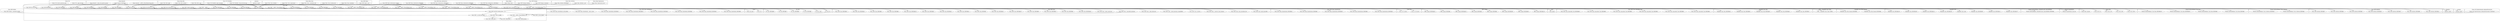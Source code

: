 digraph {
graph [overlap=false]
subgraph cluster_Class_MOP_Class_Immutable_Trait {
	label="Class::MOP::Class::Immutable::Trait";
	"Class::MOP::Class::Immutable::Trait::BEGIN@4";
	"Class::MOP::Class::Immutable::Trait::BEGIN@8";
	"Class::MOP::Class::Immutable::Trait::BEGIN@3";
	"Class::MOP::Class::Immutable::Trait::BEGIN@6";
	"Class::MOP::Class::Immutable::Trait::BEGIN@9";
	"Class::MOP::Class::Immutable::Trait::BEGIN@36";
}
subgraph cluster_Class_MOP_Module {
	label="Class::MOP::Module";
	"Class::MOP::Module::_instantiate_module";
}
subgraph cluster_warnings {
	label="warnings";
	"warnings::import";
}
subgraph cluster_Moose_Exporter {
	label="Moose::Exporter";
	"Moose::Exporter::__ANON__[Moose/Exporter.pm:255]";
	"Moose::Exporter::_make_sub_exporter_params";
	"Moose::Exporter::BEGIN@11";
}
subgraph cluster_SimpleDB_Class_Item {
	label="SimpleDB::Class::Item";
	"SimpleDB::Class::Item::BEGIN@17";
	"SimpleDB::Class::Item::BEGIN@25";
	"SimpleDB::Class::Item::BEGIN@19";
	"SimpleDB::Class::Item::BEGIN@20";
	"SimpleDB::Class::Item::BEGIN@18";
}
subgraph cluster_Class_MOP_Mixin_HasMethods {
	label="Class::MOP::Mixin::HasMethods";
	"Class::MOP::Mixin::HasMethods::BEGIN@14";
	"Class::MOP::Mixin::HasMethods::BEGIN@12";
	"Class::MOP::Mixin::HasMethods::_code_is_mine";
	"Class::MOP::Mixin::HasMethods::BEGIN@11";
	"Class::MOP::Mixin::HasMethods::BEGIN@4";
	"Class::MOP::Mixin::HasMethods::add_method";
	"Class::MOP::Mixin::HasMethods::BEGIN@3";
	"Class::MOP::Mixin::HasMethods::BEGIN@10";
}
subgraph cluster_Moose_Meta_Role {
	label="Moose::Meta::Role";
	"Moose::Meta::Role::_new";
	"Moose::Meta::Role::apply";
	"Moose::Meta::Role::initialize";
}
subgraph cluster_Moose {
	label="Moose";
	"Moose::init_meta";
	"Moose::has";
}
subgraph cluster_Moose_Util_MetaRole {
	label="Moose::Util::MetaRole";
	"Moose::Util::MetaRole::_fixup_old_style_args";
	"Moose::Util::MetaRole::apply_metaroles";
}
subgraph cluster___TYPE___SimpleDB_Class_Types {
	label="__TYPE__::SimpleDB::Class::Types";
	"__TYPE__::SimpleDB::Class::Types::SdbStr";
}
subgraph cluster_Try_Tiny {
	label="Try::Tiny";
	"Try::Tiny::BEGIN@6";
	"Try::Tiny::catch";
	"Try::Tiny::BEGIN@8";
	"Try::Tiny::BEGIN@3";
	"Try::Tiny::try";
	"Try::Tiny::BEGIN@46";
}
subgraph cluster_SimpleDB_Class_Role_Itemized {
	label="SimpleDB::Class::Role::Itemized";
	"SimpleDB::Class::Role::Itemized::BEGIN@4";
	"SimpleDB::Class::Role::Itemized::BEGIN@3";
}
subgraph cluster_metaclass {
	label="metaclass";
	"metaclass::import";
}
subgraph cluster_Scalar_Util {
	label="Scalar::Util";
	"Scalar::Util::blessed";
	"Scalar::Util::weaken";
}
subgraph cluster_Moose_Meta_Class {
	label="Moose::Meta::Class";
	"Moose::Meta::Class::reinitialize";
	"Moose::Meta::Class::_reinitialize_with";
	"Moose::Meta::Class::excludes_role";
	"Moose::Meta::Class::initialize";
	"Moose::Meta::Class::superclasses";
}
subgraph cluster_SimpleDB_Class {
	label="SimpleDB::Class";
	"SimpleDB::Class::BEGIN@138";
	"SimpleDB::Class::BEGIN@139";
	"SimpleDB::Class::BEGIN@137";
	"SimpleDB::Class::BEGIN@141";
	"SimpleDB::Class::BEGIN@450";
	"SimpleDB::Class::meta";
	"SimpleDB::Class::BEGIN@140";
	"SimpleDB::Class::BEGIN@142";
}
subgraph cluster_MRO_Compat {
	label="MRO::Compat";
	"MRO::Compat::BEGIN@2";
	"MRO::Compat::BEGIN@225";
	"MRO::Compat::BEGIN@116";
	"MRO::Compat::BEGIN@39";
	"MRO::Compat::BEGIN@256";
	"MRO::Compat::BEGIN@3";
	"MRO::Compat::BEGIN@10";
	"MRO::Compat::BEGIN@226";
}
subgraph cluster_Class_MOP_Object {
	label="Class::MOP::Object";
	"Class::MOP::Object::_new";
}
subgraph cluster_Moose_Util {
	label="Moose::Util";
	"Moose::Util::_apply_all_roles";
	"Moose::Util::resolve_metaclass_alias";
}
subgraph cluster_strict {
	label="strict";
	"strict::import";
}
subgraph cluster_Class_MOP_Class {
	label="Class::MOP::Class";
	"Class::MOP::Class::BEGIN@14";
	"Class::MOP::Class::_check_metaclass_compatibility";
	"Class::MOP::Class::BEGIN@22";
	"Class::MOP::Class::BEGIN@223";
	"Class::MOP::Class::class_precedence_list";
	"Class::MOP::Class::BEGIN@5";
	"Class::MOP::Class::BEGIN@15";
	"Class::MOP::Class::initialize";
	"Class::MOP::Class::make_immutable";
	"Class::MOP::Class::_inline_constructor";
	"Class::MOP::Class::BEGIN@16";
	"Class::MOP::Class::BEGIN@9";
	"Class::MOP::Class::_construct_class_instance";
	"Class::MOP::Class::_immutable_metaclass";
	"Class::MOP::Class::BEGIN@7";
	"Class::MOP::Class::BEGIN@13";
	"Class::MOP::Class::_inline_destructor";
	"Class::MOP::Class::BEGIN@10";
	"Class::MOP::Class::BEGIN@244";
	"Class::MOP::Class::BEGIN@4";
	"Class::MOP::Class::BEGIN@257";
	"Class::MOP::Class::BEGIN@12";
	"Class::MOP::Class::BEGIN@8";
}
subgraph cluster_Class_MOP {
	label="Class::MOP";
	"Class::MOP::__ANON__[Class/MOP.pm:218]";
	"Class::MOP::BEGIN@16";
	"Class::MOP::BEGIN@17";
	"Class::MOP::get_metaclass_by_name";
	"Class::MOP::weaken_metaclass";
	"Class::MOP::class_of";
	"Class::MOP::__ANON__[Class/MOP.pm:260]";
	"Class::MOP::__ANON__[Class/MOP.pm:286]";
	"Class::MOP::_class_to_pmfile";
	"Class::MOP::remove_metaclass_by_name";
	"Class::MOP::load_class";
	"Class::MOP::__ANON__[Class/MOP.pm:110]";
	"Class::MOP::__ANON__[Class/MOP.pm:321]";
	"Class::MOP::is_class_loaded";
	"Class::MOP::store_metaclass_by_name";
	"Class::MOP::__ANON__";
	"Class::MOP::__ANON__[Class/MOP.pm:305]";
	"Class::MOP::__ANON__[Class/MOP.pm:494]";
	"Class::MOP::CORE:match";
	"Class::MOP::BEGIN@9";
	"Class::MOP::CORE:subst";
	"Class::MOP::BEGIN@4";
	"Class::MOP::__ANON__[Class/MOP.pm:176]";
	"Class::MOP::__ANON__[Class/MOP.pm:103]";
	"Class::MOP::BEGIN@7";
	"Class::MOP::BEGIN@18";
	"Class::MOP::BEGIN@19";
	"Class::MOP::BEGIN@15";
	"Class::MOP::BEGIN@20";
	"Class::MOP::load_first_existing_class";
	"Class::MOP::_is_valid_class_name";
	"Class::MOP::CORE:regcomp";
	"Class::MOP::BEGIN@13";
	"Class::MOP::BEGIN@11";
	"Class::MOP::BEGIN@12";
	"Class::MOP::BEGIN@5";
	"Class::MOP::BEGIN@22";
	"Class::MOP::get_code_info";
}
subgraph cluster_MooseX_AttributeHelpers_MethodProvider_ImmutableHash {
	label="MooseX::AttributeHelpers::MethodProvider::ImmutableHash";
	"MooseX::AttributeHelpers::MethodProvider::ImmutableHash::BEGIN@2";
}
subgraph cluster_Exporter {
	label="Exporter";
	"Exporter::import";
}
subgraph cluster_Class_MOP_Attribute {
	label="Class::MOP::Attribute";
	"Class::MOP::Attribute::BEGIN@7";
	"Class::MOP::Attribute::BEGIN@11";
	"Class::MOP::Attribute::BEGIN@9";
	"Class::MOP::Attribute::BEGIN@17";
	"Class::MOP::Attribute::BEGIN@10";
	"Class::MOP::Attribute::BEGIN@5";
	"Class::MOP::Attribute::BEGIN@4";
}
subgraph cluster_MooseX_ClassAttribute {
	label="MooseX::ClassAttribute";
	"MooseX::ClassAttribute::class_has";
}
subgraph cluster_Moose_Object {
	label="Moose::Object";
	"Moose::Object::does";
}
subgraph cluster_Moose_Role {
	label="Moose::Role";
	"Moose::Role::before";
	"Moose::Role::after";
	"Moose::Role::with";
	"Moose::Role::has";
	"Moose::Role::requires";
}
subgraph cluster_MooseX_AttributeHelpers_Trait_Base {
	label="MooseX::AttributeHelpers::Trait::Base";
	"MooseX::AttributeHelpers::Trait::Base::BEGIN@220";
	"MooseX::AttributeHelpers::Trait::Base::BEGIN@219";
	"MooseX::AttributeHelpers::Trait::Base::BEGIN@3";
	"MooseX::AttributeHelpers::Trait::Base::BEGIN@4";
}
subgraph cluster_MooseX_AttributeHelpers_Trait_Collection {
	label="MooseX::AttributeHelpers::Trait::Collection";
	"MooseX::AttributeHelpers::Trait::Collection::BEGIN@3";
	"MooseX::AttributeHelpers::Trait::Collection::BEGIN@11";
}
subgraph cluster_Class_MOP_Package {
	label="Class::MOP::Package";
	"Class::MOP::Package::reinitialize";
	"Class::MOP::Package::initialize";
}
subgraph cluster_Moose_Util_TypeConstraints_OptimizedConstraints {
	label="Moose::Util::TypeConstraints::OptimizedConstraints";
	"Moose::Util::TypeConstraints::OptimizedConstraints::ClassName";
}
subgraph cluster_Moose_Meta_Attribute {
	label="Moose::Meta::Attribute";
	"Moose::Meta::Attribute::BEGIN@18";
	"Moose::Meta::Attribute::_new";
}
subgraph cluster_Class_MOP_Mixin_AttributeCore {
	label="Class::MOP::Mixin::AttributeCore";
	"Class::MOP::Mixin::AttributeCore::BEGIN@4";
	"Class::MOP::Mixin::AttributeCore::BEGIN@12";
	"Class::MOP::Mixin::AttributeCore::default";
	"Class::MOP::Mixin::AttributeCore::BEGIN@3";
	"Class::MOP::Mixin::AttributeCore::BEGIN@10";
}
subgraph cluster_Class_MOP_Mixin_HasAttributes {
	label="Class::MOP::Mixin::HasAttributes";
	"Class::MOP::Mixin::HasAttributes::BEGIN@13";
	"Class::MOP::Mixin::HasAttributes::BEGIN@4";
	"Class::MOP::Mixin::HasAttributes::BEGIN@10";
	"Class::MOP::Mixin::HasAttributes::BEGIN@3";
	"Class::MOP::Mixin::HasAttributes::BEGIN@11";
}
subgraph cluster_Moose_Meta_TypeCoercion {
	label="Moose::Meta::TypeCoercion";
	"Moose::Meta::TypeCoercion::new";
}
"Class::MOP::BEGIN@18" -> "Class::MOP::Class::BEGIN@14";
"Class::MOP::BEGIN@17" -> "Class::MOP::Mixin::HasMethods::BEGIN@14";
"Moose::Exporter::BEGIN@11" -> "Class::MOP::BEGIN@17";
"Class::MOP::__ANON__[Class/MOP.pm:103]" -> "SimpleDB::Class::BEGIN@140";
"Class::MOP::Mixin::AttributeCore::default" -> "Class::MOP::__ANON__[Class/MOP.pm:260]";
"Moose::Meta::Role::_new" -> "Class::MOP::__ANON__[Class/MOP.pm:260]";
"Class::MOP::BEGIN@19" -> "Class::MOP::Attribute::BEGIN@10";
"Class::MOP::BEGIN@18" -> "Class::MOP::Class::BEGIN@9";
"Class::MOP::load_first_existing_class" -> "Class::MOP::_class_to_pmfile";
"Class::MOP::load_first_existing_class" -> "Try::Tiny::try";
"Moose::Util::_apply_all_roles" -> "Class::MOP::load_class";
"metaclass::import" -> "Class::MOP::load_class";
"Class::MOP::Class::_immutable_metaclass" -> "Class::MOP::load_class";
"Class::MOP::Class::_inline_destructor" -> "Class::MOP::load_class";
"Moose::Meta::Role::apply" -> "Class::MOP::load_class";
"Moose::Meta::Class::superclasses" -> "Class::MOP::load_class";
"Class::MOP::Class::_inline_constructor" -> "Class::MOP::load_class";
"Class::MOP::BEGIN@19" -> "Class::MOP::Attribute::BEGIN@11";
"Class::MOP::__ANON__[Class/MOP.pm:103]" -> "SimpleDB::Class::BEGIN@141";
"Class::MOP::BEGIN@13" -> "Exporter::import";
"Class::MOP::BEGIN@12" -> "Exporter::import";
"Class::MOP::BEGIN@11" -> "Exporter::import";
"Class::MOP::BEGIN@9" -> "MRO::Compat::BEGIN@10";
"Class::MOP::_class_to_pmfile" -> "Class::MOP::CORE:subst";
"Class::MOP::BEGIN@16" -> "Class::MOP::Mixin::HasAttributes::BEGIN@3";
"Class::MOP::__ANON__[Class/MOP.pm:103]" -> "SimpleDB::Class::Item::BEGIN@18";
"Class::MOP::BEGIN@15" -> "Class::MOP::Mixin::AttributeCore::BEGIN@4";
"Class::MOP::__ANON__[Class/MOP.pm:103]" -> "SimpleDB::Class::BEGIN@450";
"Class::MOP::__ANON__[Class/MOP.pm:103]" -> "SimpleDB::Class::meta";
"Class::MOP::BEGIN@17" -> "Class::MOP::Mixin::HasMethods::BEGIN@12";
"Moose::Exporter::BEGIN@11" -> "Class::MOP::BEGIN@19";
"Class::MOP::BEGIN@19" -> "Class::MOP::Attribute::BEGIN@7";
"Class::MOP::BEGIN@18" -> "Class::MOP::Class::BEGIN@10";
"Class::MOP::Module::_instantiate_module" -> "Class::MOP::_is_valid_class_name";
"Class::MOP::load_first_existing_class" -> "Class::MOP::_is_valid_class_name";
"Class::MOP::BEGIN@16" -> "Class::MOP::Mixin::HasAttributes::BEGIN@11";
"Class::MOP::__ANON__[Class/MOP.pm:103]" -> "SimpleDB::Class::Role::Itemized::BEGIN@4";
"Class::MOP::__ANON__[Class/MOP.pm:103]" -> "Class::MOP::Class::Immutable::Trait::BEGIN@9";
"Class::MOP::BEGIN@18" -> "Class::MOP::Class::BEGIN@8";
"Class::MOP::BEGIN@18" -> "Class::MOP::Class::BEGIN@223";
"Class::MOP::BEGIN@13" -> "Try::Tiny::BEGIN@3";
"Class::MOP::BEGIN@18" -> "Class::MOP::Class::BEGIN@5";
"Class::MOP::__ANON__[Class/MOP.pm:103]" -> "Class::MOP::Class::Immutable::Trait::BEGIN@36";
"Class::MOP::__ANON__[Class/MOP.pm:103]" -> "Class::MOP::Class::Immutable::Trait::BEGIN@4";
"Class::MOP::BEGIN@9" -> "MRO::Compat::BEGIN@226";
"Class::MOP::class_of" -> "Scalar::Util::blessed";
"Class::MOP::__ANON__[Class/MOP.pm:103]" -> "SimpleDB::Class::BEGIN@138";
"Class::MOP::Package::initialize" -> "Class::MOP::store_metaclass_by_name";
"Moose::Meta::Class::_reinitialize_with" -> "Class::MOP::store_metaclass_by_name";
"Class::MOP::Class::_construct_class_instance" -> "Class::MOP::store_metaclass_by_name";
"Class::MOP::Class::class_precedence_list" -> "Class::MOP::__ANON__";
"Class::MOP::__ANON__[Class/MOP.pm:103]" -> "SimpleDB::Class::BEGIN@139";
"Class::MOP::BEGIN@9" -> "MRO::Compat::BEGIN@3";
"Class::MOP::Mixin::AttributeCore::default" -> "Class::MOP::__ANON__[Class/MOP.pm:494]";
"Moose::Meta::Attribute::_new" -> "Class::MOP::__ANON__[Class/MOP.pm:494]";
"Class::MOP::__ANON__[Class/MOP.pm:103]" -> "MooseX::AttributeHelpers::Trait::Base::BEGIN@220";
"Class::MOP::BEGIN@17" -> "Class::MOP::Mixin::HasMethods::BEGIN@11";
"Class::MOP::BEGIN@16" -> "Class::MOP::Mixin::HasAttributes::BEGIN@4";
"Class::MOP::__ANON__[Class/MOP.pm:103]" -> "MooseX::AttributeHelpers::Trait::Base::BEGIN@4";
"Class::MOP::BEGIN@16" -> "Class::MOP::Mixin::HasAttributes::BEGIN@13";
"Class::MOP::BEGIN@18" -> "Class::MOP::Class::BEGIN@15";
"Class::MOP::__ANON__[Class/MOP.pm:103]" -> "__TYPE__::SimpleDB::Class::Types::SdbStr";
"Try::Tiny::try" -> "Class::MOP::__ANON__[Class/MOP.pm:103]";
"Moose::Exporter::BEGIN@11" -> "Class::MOP::BEGIN@7";
"Class::MOP::BEGIN@17" -> "Class::MOP::Mixin::HasMethods::BEGIN@4";
"Class::MOP::BEGIN@19" -> "Class::MOP::Attribute::BEGIN@4";
"Class::MOP::__ANON__[Class/MOP.pm:103]" -> "SimpleDB::Class::Item::BEGIN@17";
"Moose::Exporter::BEGIN@11" -> "Class::MOP::BEGIN@15";
"Class::MOP::load_class" -> "Class::MOP::load_first_existing_class";
"Moose::Util::resolve_metaclass_alias" -> "Class::MOP::load_first_existing_class";
"Class::MOP::BEGIN@18" -> "Class::MOP::Class::BEGIN@257";
"Moose::Exporter::BEGIN@11" -> "Class::MOP::BEGIN@13";
"Class::MOP::__ANON__[Class/MOP.pm:103]" -> "Moose::Role::before";
"Class::MOP::BEGIN@18" -> "Class::MOP::Class::BEGIN@12";
"Moose::Exporter::BEGIN@11" -> "Class::MOP::BEGIN@12";
"Moose::Exporter::BEGIN@11" -> "Class::MOP::BEGIN@5";
"Class::MOP::__ANON__[Class/MOP.pm:103]" -> "SimpleDB::Class::Item::BEGIN@19";
"Class::MOP::BEGIN@9" -> "MRO::Compat::BEGIN@116";
"Class::MOP::__ANON__[Class/MOP.pm:103]" -> "Class::MOP::Class::make_immutable";
"Class::MOP::Class::_construct_class_instance" -> "Class::MOP::weaken_metaclass";
"Moose::Meta::Class::reinitialize" -> "Class::MOP::class_of";
"Class::MOP::Object::_new" -> "Class::MOP::class_of";
"Moose::Exporter::__ANON__[Moose/Exporter.pm:255]" -> "Class::MOP::class_of";
"Moose::Object::does" -> "Class::MOP::class_of";
"Moose::Meta::Class::excludes_role" -> "Class::MOP::class_of";
"Moose::Meta::Class::superclasses" -> "Class::MOP::class_of";
"Moose::Util::_apply_all_roles" -> "Class::MOP::class_of";
"MooseX::ClassAttribute::class_has" -> "Class::MOP::class_of";
"Moose::Meta::TypeCoercion::new" -> "Class::MOP::class_of";
"Moose::Util::MetaRole::_fixup_old_style_args" -> "Class::MOP::class_of";
"Moose::Util::MetaRole::apply_metaroles" -> "Class::MOP::class_of";
"Moose::Meta::Attribute::BEGIN@18" -> "Class::MOP::class_of";
"Class::MOP::Mixin::AttributeCore::default" -> "Class::MOP::__ANON__[Class/MOP.pm:286]";
"Moose::Meta::Role::_new" -> "Class::MOP::__ANON__[Class/MOP.pm:286]";
"Class::MOP::load_first_existing_class" -> "Try::Tiny::catch";
"Class::MOP::BEGIN@18" -> "Class::MOP::Class::BEGIN@13";
"Class::MOP::weaken_metaclass" -> "Scalar::Util::weaken";
"Class::MOP::Package::reinitialize" -> "Class::MOP::remove_metaclass_by_name";
"Class::MOP::__ANON__[Class/MOP.pm:103]" -> "SimpleDB::Class::BEGIN@142";
"Class::MOP::__ANON__[Class/MOP.pm:103]" -> "Moose::has";
"Moose::Util::TypeConstraints::OptimizedConstraints::ClassName" -> "Class::MOP::is_class_loaded";
"Class::MOP::load_first_existing_class" -> "Class::MOP::is_class_loaded";
"Class::MOP::Class::_immutable_metaclass" -> "Class::MOP::is_class_loaded";
"Class::MOP::Mixin::AttributeCore::default" -> "Class::MOP::__ANON__[Class/MOP.pm:321]";
"Class::MOP::Mixin::AttributeCore::default" -> "Class::MOP::__ANON__[Class/MOP.pm:305]";
"Moose::Meta::Role::_new" -> "Class::MOP::__ANON__[Class/MOP.pm:305]";
"Class::MOP::__ANON__[Class/MOP.pm:103]" -> "Moose::Role::after";
"Class::MOP::BEGIN@13" -> "Try::Tiny::BEGIN@6";
"Class::MOP::BEGIN@18" -> "Class::MOP::Class::BEGIN@22";
"Class::MOP::__ANON__[Class/MOP.pm:103]" -> "Moose::Role::with";
"Moose::Exporter::BEGIN@11" -> "Class::MOP::BEGIN@4";
"Class::MOP::BEGIN@9" -> "MRO::Compat::BEGIN@256";
"Class::MOP::BEGIN@15" -> "Class::MOP::Mixin::AttributeCore::BEGIN@10";
"Class::MOP::__ANON__[Class/MOP.pm:103]" -> "MooseX::ClassAttribute::class_has";
"Class::MOP::BEGIN@19" -> "Class::MOP::Attribute::BEGIN@17";
"Moose::Exporter::BEGIN@11" -> "Class::MOP::BEGIN@18";
"Class::MOP::BEGIN@18" -> "Class::MOP::Class::BEGIN@7";
"Class::MOP::__ANON__[Class/MOP.pm:103]" -> "Moose::Role::has";
"Class::MOP::BEGIN@18" -> "Class::MOP::Class::BEGIN@244";
"Class::MOP::__ANON__[Class/MOP.pm:103]" -> "SimpleDB::Class::BEGIN@137";
"Class::MOP::BEGIN@9" -> "MRO::Compat::BEGIN@225";
"Class::MOP::BEGIN@18" -> "Class::MOP::Class::BEGIN@4";
"Class::MOP::BEGIN@5" -> "warnings::import";
"Moose::Exporter::BEGIN@11" -> "Class::MOP::BEGIN@11";
"Class::MOP::BEGIN@16" -> "Class::MOP::Mixin::HasAttributes::BEGIN@10";
"Class::MOP::__ANON__[Class/MOP.pm:103]" -> "MooseX::AttributeHelpers::Trait::Collection::BEGIN@11";
"Class::MOP::Mixin::AttributeCore::default" -> "Class::MOP::__ANON__[Class/MOP.pm:218]";
"Moose::Meta::Role::_new" -> "Class::MOP::__ANON__[Class/MOP.pm:218]";
"Moose::Exporter::BEGIN@11" -> "Class::MOP::BEGIN@16";
"Class::MOP::BEGIN@9" -> "MRO::Compat::BEGIN@2";
"Class::MOP::__ANON__[Class/MOP.pm:103]" -> "Class::MOP::Class::Immutable::Trait::BEGIN@3";
"Class::MOP::__ANON__[Class/MOP.pm:103]" -> "Class::MOP::Class::Immutable::Trait::BEGIN@6";
"Class::MOP::Package::initialize" -> "Class::MOP::get_metaclass_by_name";
"Class::MOP::Class::_check_metaclass_compatibility" -> "Class::MOP::get_metaclass_by_name";
"Class::MOP::Class::_construct_class_instance" -> "Class::MOP::get_metaclass_by_name";
"Moose::init_meta" -> "Class::MOP::get_metaclass_by_name";
"Moose::Meta::Class::initialize" -> "Class::MOP::get_metaclass_by_name";
"Class::MOP::Class::initialize" -> "Class::MOP::get_metaclass_by_name";
"Moose::Meta::Role::initialize" -> "Class::MOP::get_metaclass_by_name";
"Class::MOP::BEGIN@9" -> "MRO::Compat::BEGIN@39";
"Class::MOP::__ANON__[Class/MOP.pm:103]" -> "MooseX::AttributeHelpers::Trait::Base::BEGIN@3";
"Class::MOP::BEGIN@15" -> "Class::MOP::Mixin::AttributeCore::BEGIN@12";
"Class::MOP::__ANON__[Class/MOP.pm:103]" -> "MooseX::AttributeHelpers::Trait::Collection::BEGIN@3";
"Try::Tiny::try" -> "Class::MOP::__ANON__[Class/MOP.pm:110]";
"Class::MOP::__ANON__[Class/MOP.pm:103]" -> "Class::MOP::Class::Immutable::Trait::BEGIN@8";
"Class::MOP::__ANON__[Class/MOP.pm:110]" -> "Class::MOP::CORE:match";
"Class::MOP::_is_valid_class_name" -> "Class::MOP::CORE:match";
"Class::MOP::BEGIN@19" -> "Class::MOP::Attribute::BEGIN@9";
"Moose::Exporter::BEGIN@11" -> "Class::MOP::BEGIN@9";
"Class::MOP::BEGIN@13" -> "Try::Tiny::BEGIN@8";
"Class::MOP::__ANON__[Class/MOP.pm:103]" -> "MooseX::AttributeHelpers::Trait::Base::BEGIN@219";
"Class::MOP::BEGIN@17" -> "Class::MOP::Mixin::HasMethods::BEGIN@10";
"Class::MOP::__ANON__[Class/MOP.pm:103]" -> "SimpleDB::Class::Item::BEGIN@20";
"Class::MOP::__ANON__[Class/MOP.pm:103]" -> "SimpleDB::Class::Role::Itemized::BEGIN@3";
"Class::MOP::Mixin::AttributeCore::default" -> "Class::MOP::__ANON__[Class/MOP.pm:176]";
"Moose::Meta::Role::_new" -> "Class::MOP::__ANON__[Class/MOP.pm:176]";
"Class::MOP::BEGIN@19" -> "Class::MOP::Attribute::BEGIN@5";
"Class::MOP::BEGIN@18" -> "Class::MOP::Class::BEGIN@16";
"Class::MOP::__ANON__[Class/MOP.pm:103]" -> "SimpleDB::Class::Item::BEGIN@25";
"Moose::Exporter::BEGIN@11" -> "Class::MOP::BEGIN@20";
"Class::MOP::__ANON__[Class/MOP.pm:110]" -> "Class::MOP::CORE:regcomp";
"Class::MOP::BEGIN@13" -> "Try::Tiny::BEGIN@46";
"Class::MOP::BEGIN@4" -> "strict::import";
"Class::MOP::BEGIN@17" -> "Class::MOP::Mixin::HasMethods::BEGIN@3";
"Moose::Exporter::BEGIN@11" -> "Class::MOP::BEGIN@22";
"Class::MOP::__ANON__[Class/MOP.pm:103]" -> "MooseX::AttributeHelpers::MethodProvider::ImmutableHash::BEGIN@2";
"Class::MOP::__ANON__[Class/MOP.pm:103]" -> "Moose::Role::requires";
"Class::MOP::Mixin::HasMethods::_code_is_mine" -> "Class::MOP::get_code_info";
"Class::MOP::Mixin::HasMethods::add_method" -> "Class::MOP::get_code_info";
"Moose::Exporter::_make_sub_exporter_params" -> "Class::MOP::get_code_info";
"Class::MOP::BEGIN@15" -> "Class::MOP::Mixin::AttributeCore::BEGIN@3";
}
